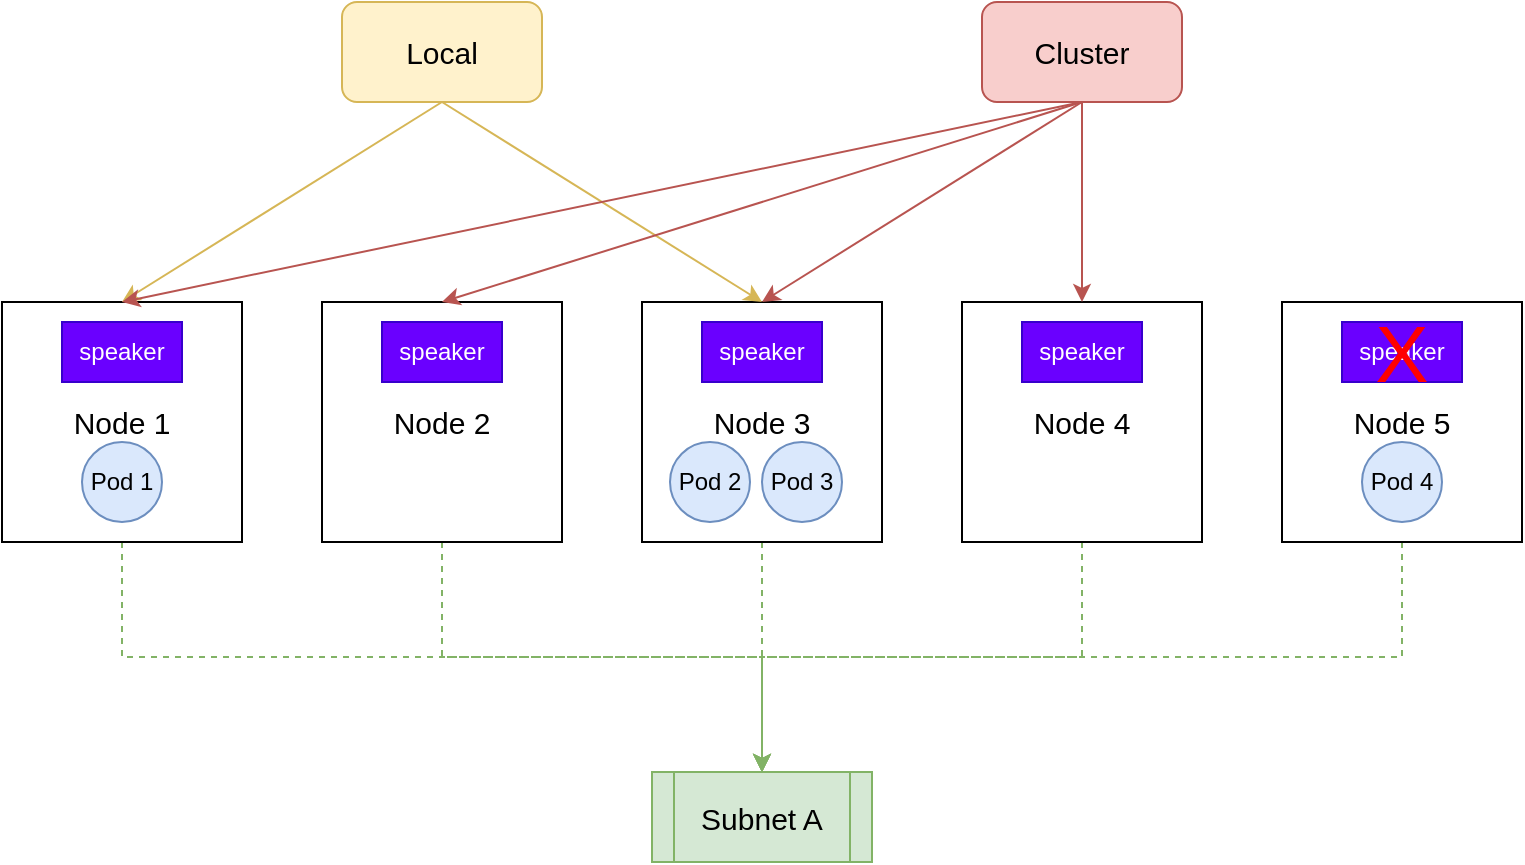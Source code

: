 <mxfile version="21.2.8" type="device">
  <diagram name="第 1 页" id="IpGs9IUdrvBexgj8Lq_n">
    <mxGraphModel dx="1114" dy="771" grid="1" gridSize="10" guides="1" tooltips="1" connect="1" arrows="1" fold="1" page="1" pageScale="1" pageWidth="827" pageHeight="1169" math="0" shadow="0">
      <root>
        <mxCell id="0" />
        <mxCell id="1" parent="0" />
        <mxCell id="OPFpeTEKTz2VQy1DpsZs-13" style="edgeStyle=orthogonalEdgeStyle;rounded=0;orthogonalLoop=1;jettySize=auto;html=1;exitX=0.5;exitY=1;exitDx=0;exitDy=0;entryX=0.5;entryY=0;entryDx=0;entryDy=0;dashed=1;fillColor=#d5e8d4;strokeColor=#82b366;" parent="1" source="OPFpeTEKTz2VQy1DpsZs-1" target="OPFpeTEKTz2VQy1DpsZs-11" edge="1">
          <mxGeometry relative="1" as="geometry" />
        </mxCell>
        <mxCell id="OPFpeTEKTz2VQy1DpsZs-1" value="Node 1" style="whiteSpace=wrap;html=1;aspect=fixed;fontSize=15;" parent="1" vertex="1">
          <mxGeometry x="40" y="320" width="120" height="120" as="geometry" />
        </mxCell>
        <mxCell id="OPFpeTEKTz2VQy1DpsZs-14" style="edgeStyle=orthogonalEdgeStyle;rounded=0;orthogonalLoop=1;jettySize=auto;html=1;exitX=0.5;exitY=1;exitDx=0;exitDy=0;entryX=0.5;entryY=0;entryDx=0;entryDy=0;dashed=1;fillColor=#d5e8d4;strokeColor=#82b366;" parent="1" source="OPFpeTEKTz2VQy1DpsZs-2" target="OPFpeTEKTz2VQy1DpsZs-11" edge="1">
          <mxGeometry relative="1" as="geometry" />
        </mxCell>
        <mxCell id="OPFpeTEKTz2VQy1DpsZs-2" value="Node 2" style="whiteSpace=wrap;html=1;aspect=fixed;fontSize=15;" parent="1" vertex="1">
          <mxGeometry x="200" y="320" width="120" height="120" as="geometry" />
        </mxCell>
        <mxCell id="OPFpeTEKTz2VQy1DpsZs-15" style="edgeStyle=orthogonalEdgeStyle;rounded=0;orthogonalLoop=1;jettySize=auto;html=1;exitX=0.5;exitY=1;exitDx=0;exitDy=0;dashed=1;fillColor=#d5e8d4;strokeColor=#82b366;" parent="1" source="OPFpeTEKTz2VQy1DpsZs-3" target="OPFpeTEKTz2VQy1DpsZs-11" edge="1">
          <mxGeometry relative="1" as="geometry" />
        </mxCell>
        <mxCell id="OPFpeTEKTz2VQy1DpsZs-3" value="Node 3" style="whiteSpace=wrap;html=1;aspect=fixed;fontSize=15;" parent="1" vertex="1">
          <mxGeometry x="360" y="320" width="120" height="120" as="geometry" />
        </mxCell>
        <mxCell id="OPFpeTEKTz2VQy1DpsZs-16" style="edgeStyle=orthogonalEdgeStyle;rounded=0;orthogonalLoop=1;jettySize=auto;html=1;exitX=0.5;exitY=1;exitDx=0;exitDy=0;entryX=0.5;entryY=0;entryDx=0;entryDy=0;dashed=1;fillColor=#d5e8d4;strokeColor=#82b366;" parent="1" source="OPFpeTEKTz2VQy1DpsZs-4" target="OPFpeTEKTz2VQy1DpsZs-11" edge="1">
          <mxGeometry relative="1" as="geometry" />
        </mxCell>
        <mxCell id="OPFpeTEKTz2VQy1DpsZs-4" value="Node 4" style="whiteSpace=wrap;html=1;aspect=fixed;fontSize=15;" parent="1" vertex="1">
          <mxGeometry x="520" y="320" width="120" height="120" as="geometry" />
        </mxCell>
        <mxCell id="OPFpeTEKTz2VQy1DpsZs-17" style="edgeStyle=orthogonalEdgeStyle;rounded=0;orthogonalLoop=1;jettySize=auto;html=1;exitX=0.5;exitY=1;exitDx=0;exitDy=0;entryX=0.5;entryY=0;entryDx=0;entryDy=0;dashed=1;fillColor=#d5e8d4;strokeColor=#82b366;" parent="1" source="OPFpeTEKTz2VQy1DpsZs-5" target="OPFpeTEKTz2VQy1DpsZs-11" edge="1">
          <mxGeometry relative="1" as="geometry" />
        </mxCell>
        <mxCell id="OPFpeTEKTz2VQy1DpsZs-5" value="Node 5" style="whiteSpace=wrap;html=1;aspect=fixed;fontSize=15;" parent="1" vertex="1">
          <mxGeometry x="680" y="320" width="120" height="120" as="geometry" />
        </mxCell>
        <mxCell id="OPFpeTEKTz2VQy1DpsZs-6" value="Pod 1" style="ellipse;whiteSpace=wrap;html=1;aspect=fixed;fillColor=#dae8fc;strokeColor=#6c8ebf;" parent="1" vertex="1">
          <mxGeometry x="80" y="390" width="40" height="40" as="geometry" />
        </mxCell>
        <mxCell id="OPFpeTEKTz2VQy1DpsZs-8" value="Pod 2" style="ellipse;whiteSpace=wrap;html=1;aspect=fixed;fillColor=#dae8fc;strokeColor=#6c8ebf;" parent="1" vertex="1">
          <mxGeometry x="374" y="390" width="40" height="40" as="geometry" />
        </mxCell>
        <mxCell id="OPFpeTEKTz2VQy1DpsZs-9" value="Pod 3" style="ellipse;whiteSpace=wrap;html=1;aspect=fixed;fillColor=#dae8fc;strokeColor=#6c8ebf;" parent="1" vertex="1">
          <mxGeometry x="420" y="390" width="40" height="40" as="geometry" />
        </mxCell>
        <mxCell id="OPFpeTEKTz2VQy1DpsZs-10" value="Pod 4" style="ellipse;whiteSpace=wrap;html=1;aspect=fixed;fillColor=#dae8fc;strokeColor=#6c8ebf;" parent="1" vertex="1">
          <mxGeometry x="720" y="390" width="40" height="40" as="geometry" />
        </mxCell>
        <mxCell id="OPFpeTEKTz2VQy1DpsZs-11" value="Subnet A" style="shape=process;whiteSpace=wrap;html=1;backgroundOutline=1;fontSize=15;fillColor=#d5e8d4;strokeColor=#82b366;" parent="1" vertex="1">
          <mxGeometry x="365" y="555" width="110" height="45" as="geometry" />
        </mxCell>
        <mxCell id="OPFpeTEKTz2VQy1DpsZs-27" style="rounded=0;orthogonalLoop=1;jettySize=auto;html=1;exitX=0.5;exitY=1;exitDx=0;exitDy=0;entryX=0.5;entryY=0;entryDx=0;entryDy=0;fillColor=#fff2cc;strokeColor=#d6b656;" parent="1" source="OPFpeTEKTz2VQy1DpsZs-18" target="OPFpeTEKTz2VQy1DpsZs-1" edge="1">
          <mxGeometry relative="1" as="geometry" />
        </mxCell>
        <mxCell id="OPFpeTEKTz2VQy1DpsZs-29" style="rounded=0;orthogonalLoop=1;jettySize=auto;html=1;exitX=0.5;exitY=1;exitDx=0;exitDy=0;entryX=0.5;entryY=0;entryDx=0;entryDy=0;fillColor=#fff2cc;strokeColor=#d6b656;" parent="1" source="OPFpeTEKTz2VQy1DpsZs-18" target="OPFpeTEKTz2VQy1DpsZs-3" edge="1">
          <mxGeometry relative="1" as="geometry" />
        </mxCell>
        <mxCell id="OPFpeTEKTz2VQy1DpsZs-18" value="Local" style="rounded=1;whiteSpace=wrap;html=1;fontSize=15;fillColor=#fff2cc;strokeColor=#d6b656;" parent="1" vertex="1">
          <mxGeometry x="210" y="170" width="100" height="50" as="geometry" />
        </mxCell>
        <mxCell id="OPFpeTEKTz2VQy1DpsZs-21" style="rounded=0;orthogonalLoop=1;jettySize=auto;html=1;exitX=0.5;exitY=1;exitDx=0;exitDy=0;entryX=0.5;entryY=0;entryDx=0;entryDy=0;strokeColor=#b85450;fillColor=#f8cecc;" parent="1" source="OPFpeTEKTz2VQy1DpsZs-19" target="OPFpeTEKTz2VQy1DpsZs-1" edge="1">
          <mxGeometry relative="1" as="geometry" />
        </mxCell>
        <mxCell id="OPFpeTEKTz2VQy1DpsZs-22" style="rounded=0;orthogonalLoop=1;jettySize=auto;html=1;exitX=0.5;exitY=1;exitDx=0;exitDy=0;strokeColor=#b85450;fillColor=#f8cecc;entryX=0.5;entryY=0;entryDx=0;entryDy=0;" parent="1" source="OPFpeTEKTz2VQy1DpsZs-19" target="OPFpeTEKTz2VQy1DpsZs-2" edge="1">
          <mxGeometry relative="1" as="geometry" />
        </mxCell>
        <mxCell id="OPFpeTEKTz2VQy1DpsZs-23" style="rounded=0;orthogonalLoop=1;jettySize=auto;html=1;exitX=0.5;exitY=1;exitDx=0;exitDy=0;fillColor=#f8cecc;strokeColor=#b85450;entryX=0.5;entryY=0;entryDx=0;entryDy=0;" parent="1" source="OPFpeTEKTz2VQy1DpsZs-19" target="OPFpeTEKTz2VQy1DpsZs-3" edge="1">
          <mxGeometry relative="1" as="geometry" />
        </mxCell>
        <mxCell id="OPFpeTEKTz2VQy1DpsZs-24" style="edgeStyle=orthogonalEdgeStyle;rounded=0;orthogonalLoop=1;jettySize=auto;html=1;exitX=0.5;exitY=1;exitDx=0;exitDy=0;entryX=0.5;entryY=0;entryDx=0;entryDy=0;fillColor=#f8cecc;strokeColor=#b85450;" parent="1" source="OPFpeTEKTz2VQy1DpsZs-19" target="OPFpeTEKTz2VQy1DpsZs-4" edge="1">
          <mxGeometry relative="1" as="geometry" />
        </mxCell>
        <mxCell id="OPFpeTEKTz2VQy1DpsZs-19" value="Cluster" style="rounded=1;whiteSpace=wrap;html=1;fontSize=15;fillColor=#f8cecc;strokeColor=#b85450;" parent="1" vertex="1">
          <mxGeometry x="530" y="170" width="100" height="50" as="geometry" />
        </mxCell>
        <mxCell id="kLaX1BTaEdPBPdBjfG6U-1" value="speaker" style="rounded=0;whiteSpace=wrap;html=1;fillColor=#6a00ff;strokeColor=#3700CC;fontColor=#ffffff;" vertex="1" parent="1">
          <mxGeometry x="70" y="330" width="60" height="30" as="geometry" />
        </mxCell>
        <mxCell id="kLaX1BTaEdPBPdBjfG6U-2" value="speaker" style="rounded=0;whiteSpace=wrap;html=1;fillColor=#6a00ff;strokeColor=#3700CC;fontColor=#ffffff;" vertex="1" parent="1">
          <mxGeometry x="230" y="330" width="60" height="30" as="geometry" />
        </mxCell>
        <mxCell id="kLaX1BTaEdPBPdBjfG6U-3" value="speaker" style="rounded=0;whiteSpace=wrap;html=1;fillColor=#6a00ff;strokeColor=#3700CC;fontColor=#ffffff;" vertex="1" parent="1">
          <mxGeometry x="390" y="330" width="60" height="30" as="geometry" />
        </mxCell>
        <mxCell id="kLaX1BTaEdPBPdBjfG6U-4" value="speaker" style="rounded=0;whiteSpace=wrap;html=1;fillColor=#6a00ff;strokeColor=#3700CC;fontColor=#ffffff;" vertex="1" parent="1">
          <mxGeometry x="550" y="330" width="60" height="30" as="geometry" />
        </mxCell>
        <mxCell id="kLaX1BTaEdPBPdBjfG6U-5" value="speaker" style="rounded=0;whiteSpace=wrap;html=1;fillColor=#6a00ff;strokeColor=#3700CC;fontColor=#ffffff;" vertex="1" parent="1">
          <mxGeometry x="710" y="330" width="60" height="30" as="geometry" />
        </mxCell>
        <mxCell id="kLaX1BTaEdPBPdBjfG6U-6" value="X" style="text;html=1;strokeColor=none;fillColor=none;align=center;verticalAlign=middle;whiteSpace=wrap;rounded=0;fontSize=40;fontColor=#FF0000;" vertex="1" parent="1">
          <mxGeometry x="710" y="330" width="60" height="30" as="geometry" />
        </mxCell>
      </root>
    </mxGraphModel>
  </diagram>
</mxfile>
